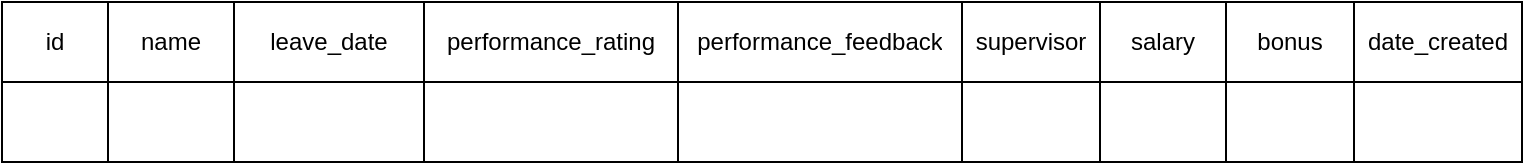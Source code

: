 <mxfile version="15.5.0" type="github"><diagram id="R2lEEEUBdFMjLlhIrx00" name="Page-1"><mxGraphModel dx="1186" dy="614" grid="1" gridSize="10" guides="1" tooltips="1" connect="1" arrows="1" fold="1" page="1" pageScale="1" pageWidth="850" pageHeight="1100" math="0" shadow="0" extFonts="Permanent Marker^https://fonts.googleapis.com/css?family=Permanent+Marker"><root><mxCell id="0"/><mxCell id="1" parent="0"/><mxCell id="baubWvnDaUA_saS2QGwn-3" value="" style="shape=table;startSize=0;container=1;collapsible=0;childLayout=tableLayout;whiteSpace=wrap;" vertex="1" parent="1"><mxGeometry x="50" y="80" width="760" height="80" as="geometry"/></mxCell><mxCell id="baubWvnDaUA_saS2QGwn-4" value="" style="shape=partialRectangle;collapsible=0;dropTarget=0;pointerEvents=0;fillColor=none;top=0;left=0;bottom=0;right=0;points=[[0,0.5],[1,0.5]];portConstraint=eastwest;" vertex="1" parent="baubWvnDaUA_saS2QGwn-3"><mxGeometry width="760" height="40" as="geometry"/></mxCell><mxCell id="baubWvnDaUA_saS2QGwn-5" value="id" style="shape=partialRectangle;html=1;connectable=0;overflow=hidden;fillColor=none;top=0;left=0;bottom=0;right=0;pointerEvents=1;whiteSpace=wrap;" vertex="1" parent="baubWvnDaUA_saS2QGwn-4"><mxGeometry width="53" height="40" as="geometry"><mxRectangle width="53" height="40" as="alternateBounds"/></mxGeometry></mxCell><mxCell id="baubWvnDaUA_saS2QGwn-6" value="name" style="shape=partialRectangle;html=1;connectable=0;overflow=hidden;fillColor=none;top=0;left=0;bottom=0;right=0;pointerEvents=1;whiteSpace=wrap;" vertex="1" parent="baubWvnDaUA_saS2QGwn-4"><mxGeometry x="53" width="63" height="40" as="geometry"><mxRectangle width="63" height="40" as="alternateBounds"/></mxGeometry></mxCell><mxCell id="baubWvnDaUA_saS2QGwn-7" value="leave_date" style="shape=partialRectangle;html=1;connectable=0;overflow=hidden;fillColor=none;top=0;left=0;bottom=0;right=0;pointerEvents=1;whiteSpace=wrap;" vertex="1" parent="baubWvnDaUA_saS2QGwn-4"><mxGeometry x="116" width="95" height="40" as="geometry"><mxRectangle width="95" height="40" as="alternateBounds"/></mxGeometry></mxCell><mxCell id="baubWvnDaUA_saS2QGwn-8" value="performance_rating" style="shape=partialRectangle;html=1;connectable=0;overflow=hidden;fillColor=none;top=0;left=0;bottom=0;right=0;pointerEvents=1;whiteSpace=wrap;" vertex="1" parent="baubWvnDaUA_saS2QGwn-4"><mxGeometry x="211" width="127" height="40" as="geometry"><mxRectangle width="127" height="40" as="alternateBounds"/></mxGeometry></mxCell><mxCell id="baubWvnDaUA_saS2QGwn-9" value="performance_feedback" style="shape=partialRectangle;html=1;connectable=0;overflow=hidden;fillColor=none;top=0;left=0;bottom=0;right=0;pointerEvents=1;whiteSpace=wrap;" vertex="1" parent="baubWvnDaUA_saS2QGwn-4"><mxGeometry x="338" width="142" height="40" as="geometry"><mxRectangle width="142" height="40" as="alternateBounds"/></mxGeometry></mxCell><mxCell id="baubWvnDaUA_saS2QGwn-10" value="supervisor" style="shape=partialRectangle;html=1;connectable=0;overflow=hidden;fillColor=none;top=0;left=0;bottom=0;right=0;pointerEvents=1;whiteSpace=wrap;" vertex="1" parent="baubWvnDaUA_saS2QGwn-4"><mxGeometry x="480" width="69" height="40" as="geometry"><mxRectangle width="69" height="40" as="alternateBounds"/></mxGeometry></mxCell><mxCell id="baubWvnDaUA_saS2QGwn-11" value="salary" style="shape=partialRectangle;html=1;connectable=0;overflow=hidden;fillColor=none;top=0;left=0;bottom=0;right=0;pointerEvents=1;whiteSpace=wrap;" vertex="1" parent="baubWvnDaUA_saS2QGwn-4"><mxGeometry x="549" width="63" height="40" as="geometry"><mxRectangle width="63" height="40" as="alternateBounds"/></mxGeometry></mxCell><mxCell id="baubWvnDaUA_saS2QGwn-12" value="bonus" style="shape=partialRectangle;html=1;connectable=0;overflow=hidden;fillColor=none;top=0;left=0;bottom=0;right=0;pointerEvents=1;whiteSpace=wrap;" vertex="1" parent="baubWvnDaUA_saS2QGwn-4"><mxGeometry x="612" width="64" height="40" as="geometry"><mxRectangle width="64" height="40" as="alternateBounds"/></mxGeometry></mxCell><mxCell id="baubWvnDaUA_saS2QGwn-13" value="date_created" style="shape=partialRectangle;html=1;connectable=0;overflow=hidden;fillColor=none;top=0;left=0;bottom=0;right=0;pointerEvents=1;whiteSpace=wrap;" vertex="1" parent="baubWvnDaUA_saS2QGwn-4"><mxGeometry x="676" width="84" height="40" as="geometry"><mxRectangle width="84" height="40" as="alternateBounds"/></mxGeometry></mxCell><mxCell id="baubWvnDaUA_saS2QGwn-14" value="" style="shape=partialRectangle;collapsible=0;dropTarget=0;pointerEvents=0;fillColor=none;top=0;left=0;bottom=0;right=0;points=[[0,0.5],[1,0.5]];portConstraint=eastwest;" vertex="1" parent="baubWvnDaUA_saS2QGwn-3"><mxGeometry y="40" width="760" height="40" as="geometry"/></mxCell><mxCell id="baubWvnDaUA_saS2QGwn-15" value="" style="shape=partialRectangle;html=1;whiteSpace=wrap;connectable=0;overflow=hidden;fillColor=none;top=0;left=0;bottom=0;right=0;pointerEvents=1;" vertex="1" parent="baubWvnDaUA_saS2QGwn-14"><mxGeometry width="53" height="40" as="geometry"><mxRectangle width="53" height="40" as="alternateBounds"/></mxGeometry></mxCell><mxCell id="baubWvnDaUA_saS2QGwn-16" value="" style="shape=partialRectangle;html=1;whiteSpace=wrap;connectable=0;overflow=hidden;fillColor=none;top=0;left=0;bottom=0;right=0;pointerEvents=1;" vertex="1" parent="baubWvnDaUA_saS2QGwn-14"><mxGeometry x="53" width="63" height="40" as="geometry"><mxRectangle width="63" height="40" as="alternateBounds"/></mxGeometry></mxCell><mxCell id="baubWvnDaUA_saS2QGwn-17" value="" style="shape=partialRectangle;html=1;whiteSpace=wrap;connectable=0;overflow=hidden;fillColor=none;top=0;left=0;bottom=0;right=0;pointerEvents=1;" vertex="1" parent="baubWvnDaUA_saS2QGwn-14"><mxGeometry x="116" width="95" height="40" as="geometry"><mxRectangle width="95" height="40" as="alternateBounds"/></mxGeometry></mxCell><mxCell id="baubWvnDaUA_saS2QGwn-18" value="" style="shape=partialRectangle;html=1;whiteSpace=wrap;connectable=0;overflow=hidden;fillColor=none;top=0;left=0;bottom=0;right=0;pointerEvents=1;" vertex="1" parent="baubWvnDaUA_saS2QGwn-14"><mxGeometry x="211" width="127" height="40" as="geometry"><mxRectangle width="127" height="40" as="alternateBounds"/></mxGeometry></mxCell><mxCell id="baubWvnDaUA_saS2QGwn-19" value="" style="shape=partialRectangle;html=1;whiteSpace=wrap;connectable=0;overflow=hidden;fillColor=none;top=0;left=0;bottom=0;right=0;pointerEvents=1;" vertex="1" parent="baubWvnDaUA_saS2QGwn-14"><mxGeometry x="338" width="142" height="40" as="geometry"><mxRectangle width="142" height="40" as="alternateBounds"/></mxGeometry></mxCell><mxCell id="baubWvnDaUA_saS2QGwn-20" value="" style="shape=partialRectangle;html=1;whiteSpace=wrap;connectable=0;overflow=hidden;fillColor=none;top=0;left=0;bottom=0;right=0;pointerEvents=1;" vertex="1" parent="baubWvnDaUA_saS2QGwn-14"><mxGeometry x="480" width="69" height="40" as="geometry"><mxRectangle width="69" height="40" as="alternateBounds"/></mxGeometry></mxCell><mxCell id="baubWvnDaUA_saS2QGwn-21" value="" style="shape=partialRectangle;html=1;whiteSpace=wrap;connectable=0;overflow=hidden;fillColor=none;top=0;left=0;bottom=0;right=0;pointerEvents=1;" vertex="1" parent="baubWvnDaUA_saS2QGwn-14"><mxGeometry x="549" width="63" height="40" as="geometry"><mxRectangle width="63" height="40" as="alternateBounds"/></mxGeometry></mxCell><mxCell id="baubWvnDaUA_saS2QGwn-22" value="" style="shape=partialRectangle;html=1;whiteSpace=wrap;connectable=0;overflow=hidden;fillColor=none;top=0;left=0;bottom=0;right=0;pointerEvents=1;" vertex="1" parent="baubWvnDaUA_saS2QGwn-14"><mxGeometry x="612" width="64" height="40" as="geometry"><mxRectangle width="64" height="40" as="alternateBounds"/></mxGeometry></mxCell><mxCell id="baubWvnDaUA_saS2QGwn-23" value="" style="shape=partialRectangle;html=1;whiteSpace=wrap;connectable=0;overflow=hidden;fillColor=none;top=0;left=0;bottom=0;right=0;pointerEvents=1;" vertex="1" parent="baubWvnDaUA_saS2QGwn-14"><mxGeometry x="676" width="84" height="40" as="geometry"><mxRectangle width="84" height="40" as="alternateBounds"/></mxGeometry></mxCell></root></mxGraphModel></diagram></mxfile>